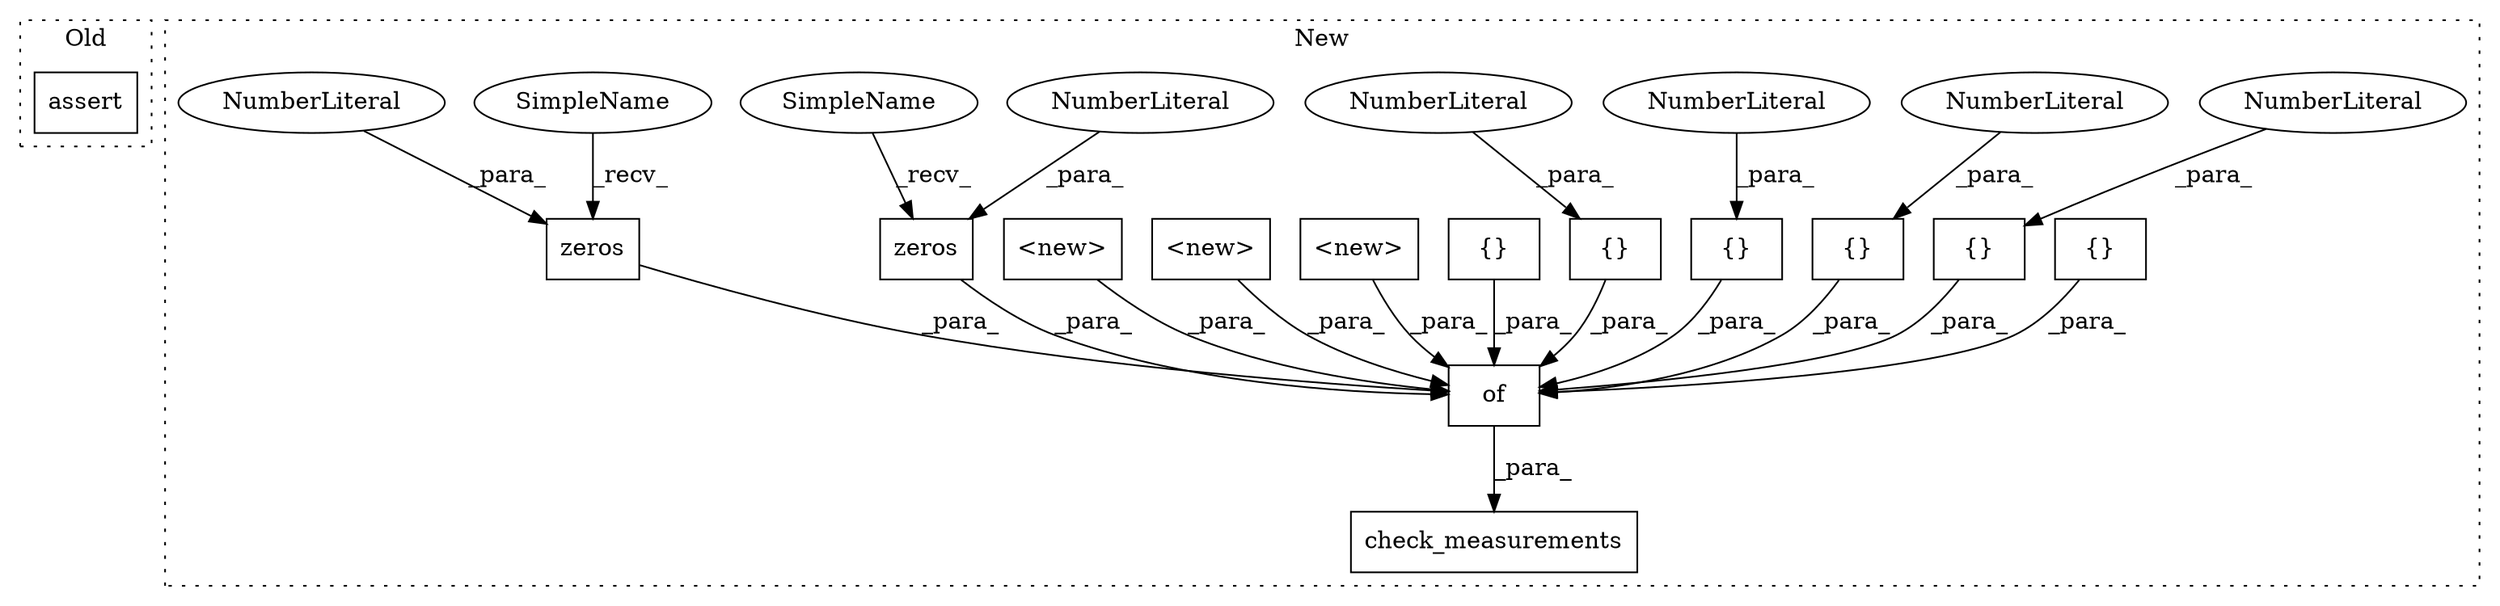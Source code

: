 digraph G {
subgraph cluster0 {
1 [label="assert" a="32" s="56809,56835" l="12,1" shape="box"];
label = "Old";
style="dotted";
}
subgraph cluster1 {
2 [label="check_measurements" a="32" s="65291,66225" l="19,1" shape="box"];
3 [label="{}" a="4" s="65848,65863" l="1,1" shape="box"];
4 [label="of" a="32" s="65324,66224" l="3,1" shape="box"];
5 [label="{}" a="4" s="66014,66016" l="1,1" shape="box"];
6 [label="NumberLiteral" a="34" s="66015" l="1" shape="ellipse"];
7 [label="{}" a="4" s="66087,66089" l="1,1" shape="box"];
8 [label="NumberLiteral" a="34" s="66088" l="1" shape="ellipse"];
9 [label="{}" a="4" s="65504,65506" l="1,1" shape="box"];
10 [label="NumberLiteral" a="34" s="65505" l="1" shape="ellipse"];
11 [label="{}" a="4" s="65406,65408" l="1,1" shape="box"];
12 [label="NumberLiteral" a="34" s="65407" l="1" shape="ellipse"];
13 [label="{}" a="4" s="65929,65944" l="1,1" shape="box"];
14 [label="<new>" a="14" s="66018" l="59" shape="box"];
15 [label="zeros" a="32" s="65774,65781" l="6,1" shape="box"];
16 [label="NumberLiteral" a="34" s="65780" l="1" shape="ellipse"];
17 [label="<new>" a="14" s="65610" l="59" shape="box"];
18 [label="zeros" a="32" s="65686,65693" l="6,1" shape="box"];
19 [label="NumberLiteral" a="34" s="65692" l="1" shape="ellipse"];
20 [label="<new>" a="14" s="65865" l="54" shape="box"];
21 [label="SimpleName" a="42" s="65680" l="5" shape="ellipse"];
22 [label="SimpleName" a="42" s="65768" l="5" shape="ellipse"];
label = "New";
style="dotted";
}
3 -> 4 [label="_para_"];
4 -> 2 [label="_para_"];
5 -> 4 [label="_para_"];
6 -> 5 [label="_para_"];
7 -> 4 [label="_para_"];
8 -> 7 [label="_para_"];
9 -> 4 [label="_para_"];
10 -> 9 [label="_para_"];
11 -> 4 [label="_para_"];
12 -> 11 [label="_para_"];
13 -> 4 [label="_para_"];
14 -> 4 [label="_para_"];
15 -> 4 [label="_para_"];
16 -> 15 [label="_para_"];
17 -> 4 [label="_para_"];
18 -> 4 [label="_para_"];
19 -> 18 [label="_para_"];
20 -> 4 [label="_para_"];
21 -> 18 [label="_recv_"];
22 -> 15 [label="_recv_"];
}